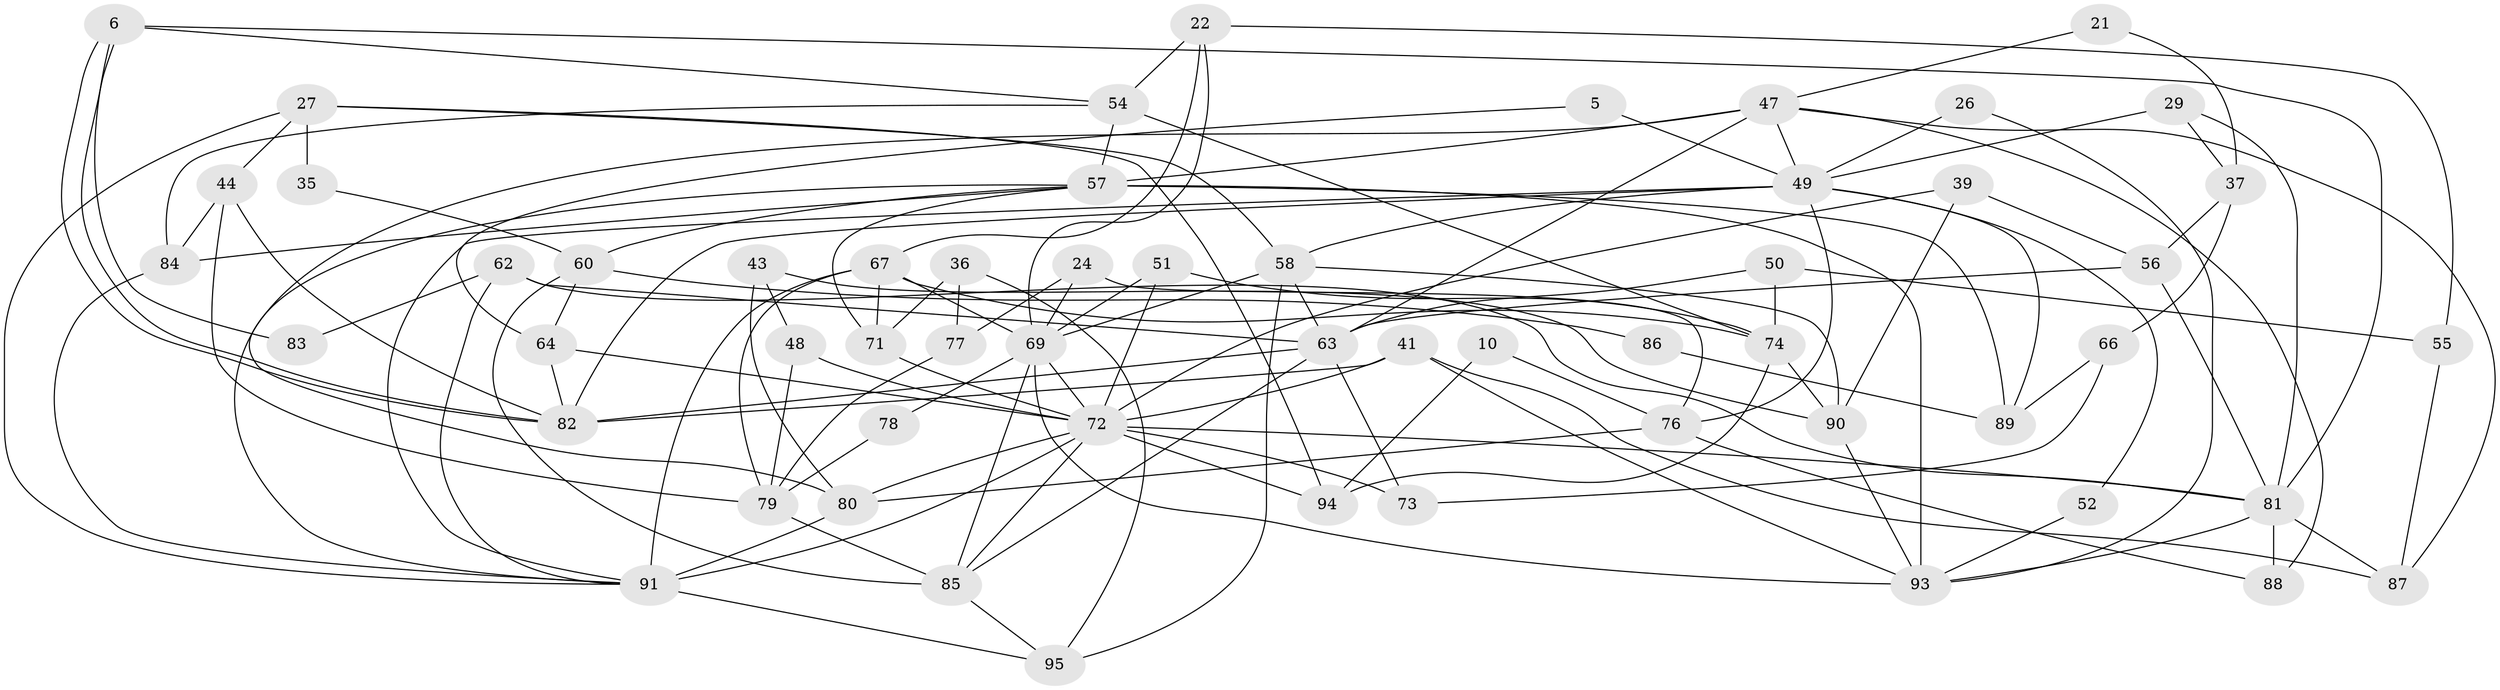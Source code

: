 // original degree distribution, {3: 0.28421052631578947, 5: 0.16842105263157894, 2: 0.15789473684210525, 4: 0.22105263157894736, 6: 0.07368421052631578, 7: 0.09473684210526316}
// Generated by graph-tools (version 1.1) at 2025/54/03/04/25 21:54:40]
// undirected, 57 vertices, 130 edges
graph export_dot {
graph [start="1"]
  node [color=gray90,style=filled];
  5;
  6;
  10;
  21;
  22;
  24;
  26;
  27 [super="+25"];
  29;
  35;
  36;
  37;
  39;
  41;
  43;
  44;
  47 [super="+33"];
  48;
  49 [super="+18+38"];
  50;
  51;
  52;
  54 [super="+42+45"];
  55;
  56;
  57 [super="+19"];
  58;
  60 [super="+15"];
  62;
  63 [super="+14+20"];
  64;
  66;
  67 [super="+46"];
  69 [super="+53+65"];
  71 [super="+32"];
  72 [super="+9+40"];
  73;
  74 [super="+70"];
  76;
  77;
  78;
  79;
  80 [super="+13"];
  81 [super="+2+12"];
  82 [super="+23"];
  83;
  84 [super="+30"];
  85 [super="+61"];
  86;
  87 [super="+1"];
  88;
  89 [super="+59"];
  90;
  91 [super="+17+75"];
  93 [super="+92+68"];
  94;
  95;
  5 -- 64;
  5 -- 49;
  6 -- 82;
  6 -- 82;
  6 -- 83;
  6 -- 81;
  6 -- 54;
  10 -- 94;
  10 -- 76;
  21 -- 37;
  21 -- 47;
  22 -- 54 [weight=2];
  22 -- 55;
  22 -- 67;
  22 -- 69;
  24 -- 76;
  24 -- 77;
  24 -- 69;
  26 -- 49;
  26 -- 93;
  27 -- 44;
  27 -- 94;
  27 -- 35;
  27 -- 58;
  27 -- 91;
  29 -- 49;
  29 -- 81;
  29 -- 37;
  35 -- 60;
  36 -- 71;
  36 -- 95;
  36 -- 77;
  37 -- 56;
  37 -- 66;
  39 -- 56;
  39 -- 90;
  39 -- 72;
  41 -- 72 [weight=3];
  41 -- 82 [weight=2];
  41 -- 87;
  41 -- 93;
  43 -- 80;
  43 -- 48;
  43 -- 90;
  44 -- 82;
  44 -- 79;
  44 -- 84 [weight=2];
  47 -- 57 [weight=2];
  47 -- 87;
  47 -- 80;
  47 -- 49;
  47 -- 88;
  47 -- 63;
  48 -- 79;
  48 -- 72;
  49 -- 58 [weight=2];
  49 -- 91;
  49 -- 76 [weight=2];
  49 -- 82;
  49 -- 52;
  49 -- 89;
  50 -- 55;
  50 -- 74;
  50 -- 63;
  51 -- 72;
  51 -- 69;
  51 -- 74;
  52 -- 93;
  54 -- 84 [weight=2];
  54 -- 74 [weight=2];
  54 -- 57;
  55 -- 87;
  56 -- 81;
  56 -- 63;
  57 -- 89 [weight=2];
  57 -- 60;
  57 -- 84;
  57 -- 93 [weight=3];
  57 -- 71;
  57 -- 91;
  58 -- 69;
  58 -- 90;
  58 -- 95;
  58 -- 63;
  60 -- 64 [weight=2];
  60 -- 86;
  60 -- 85 [weight=2];
  62 -- 63;
  62 -- 83;
  62 -- 81;
  62 -- 91;
  63 -- 82;
  63 -- 85;
  63 -- 73;
  64 -- 82;
  64 -- 72;
  66 -- 73;
  66 -- 89;
  67 -- 79;
  67 -- 69;
  67 -- 71;
  67 -- 74;
  67 -- 91 [weight=2];
  69 -- 85 [weight=2];
  69 -- 78;
  69 -- 93 [weight=2];
  69 -- 72;
  71 -- 72 [weight=2];
  72 -- 73;
  72 -- 80;
  72 -- 85;
  72 -- 91 [weight=2];
  72 -- 94;
  72 -- 81;
  74 -- 90;
  74 -- 94;
  76 -- 80 [weight=2];
  76 -- 88;
  77 -- 79;
  78 -- 79;
  79 -- 85;
  80 -- 91;
  81 -- 87;
  81 -- 88;
  81 -- 93;
  84 -- 91;
  85 -- 95;
  86 -- 89;
  90 -- 93;
  91 -- 95;
}
